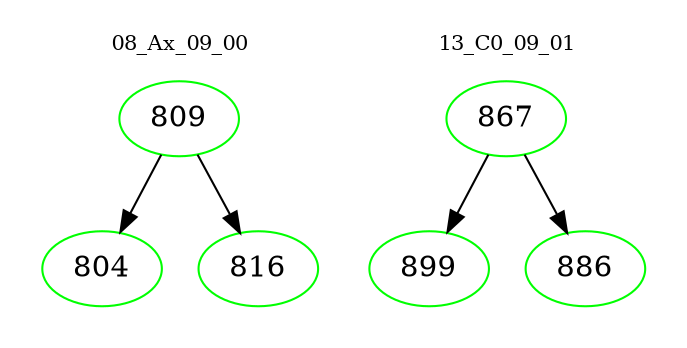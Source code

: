 digraph{
subgraph cluster_0 {
color = white
label = "08_Ax_09_00";
fontsize=10;
T0_809 [label="809", color="green"]
T0_809 -> T0_804 [color="black"]
T0_804 [label="804", color="green"]
T0_809 -> T0_816 [color="black"]
T0_816 [label="816", color="green"]
}
subgraph cluster_1 {
color = white
label = "13_C0_09_01";
fontsize=10;
T1_867 [label="867", color="green"]
T1_867 -> T1_899 [color="black"]
T1_899 [label="899", color="green"]
T1_867 -> T1_886 [color="black"]
T1_886 [label="886", color="green"]
}
}
